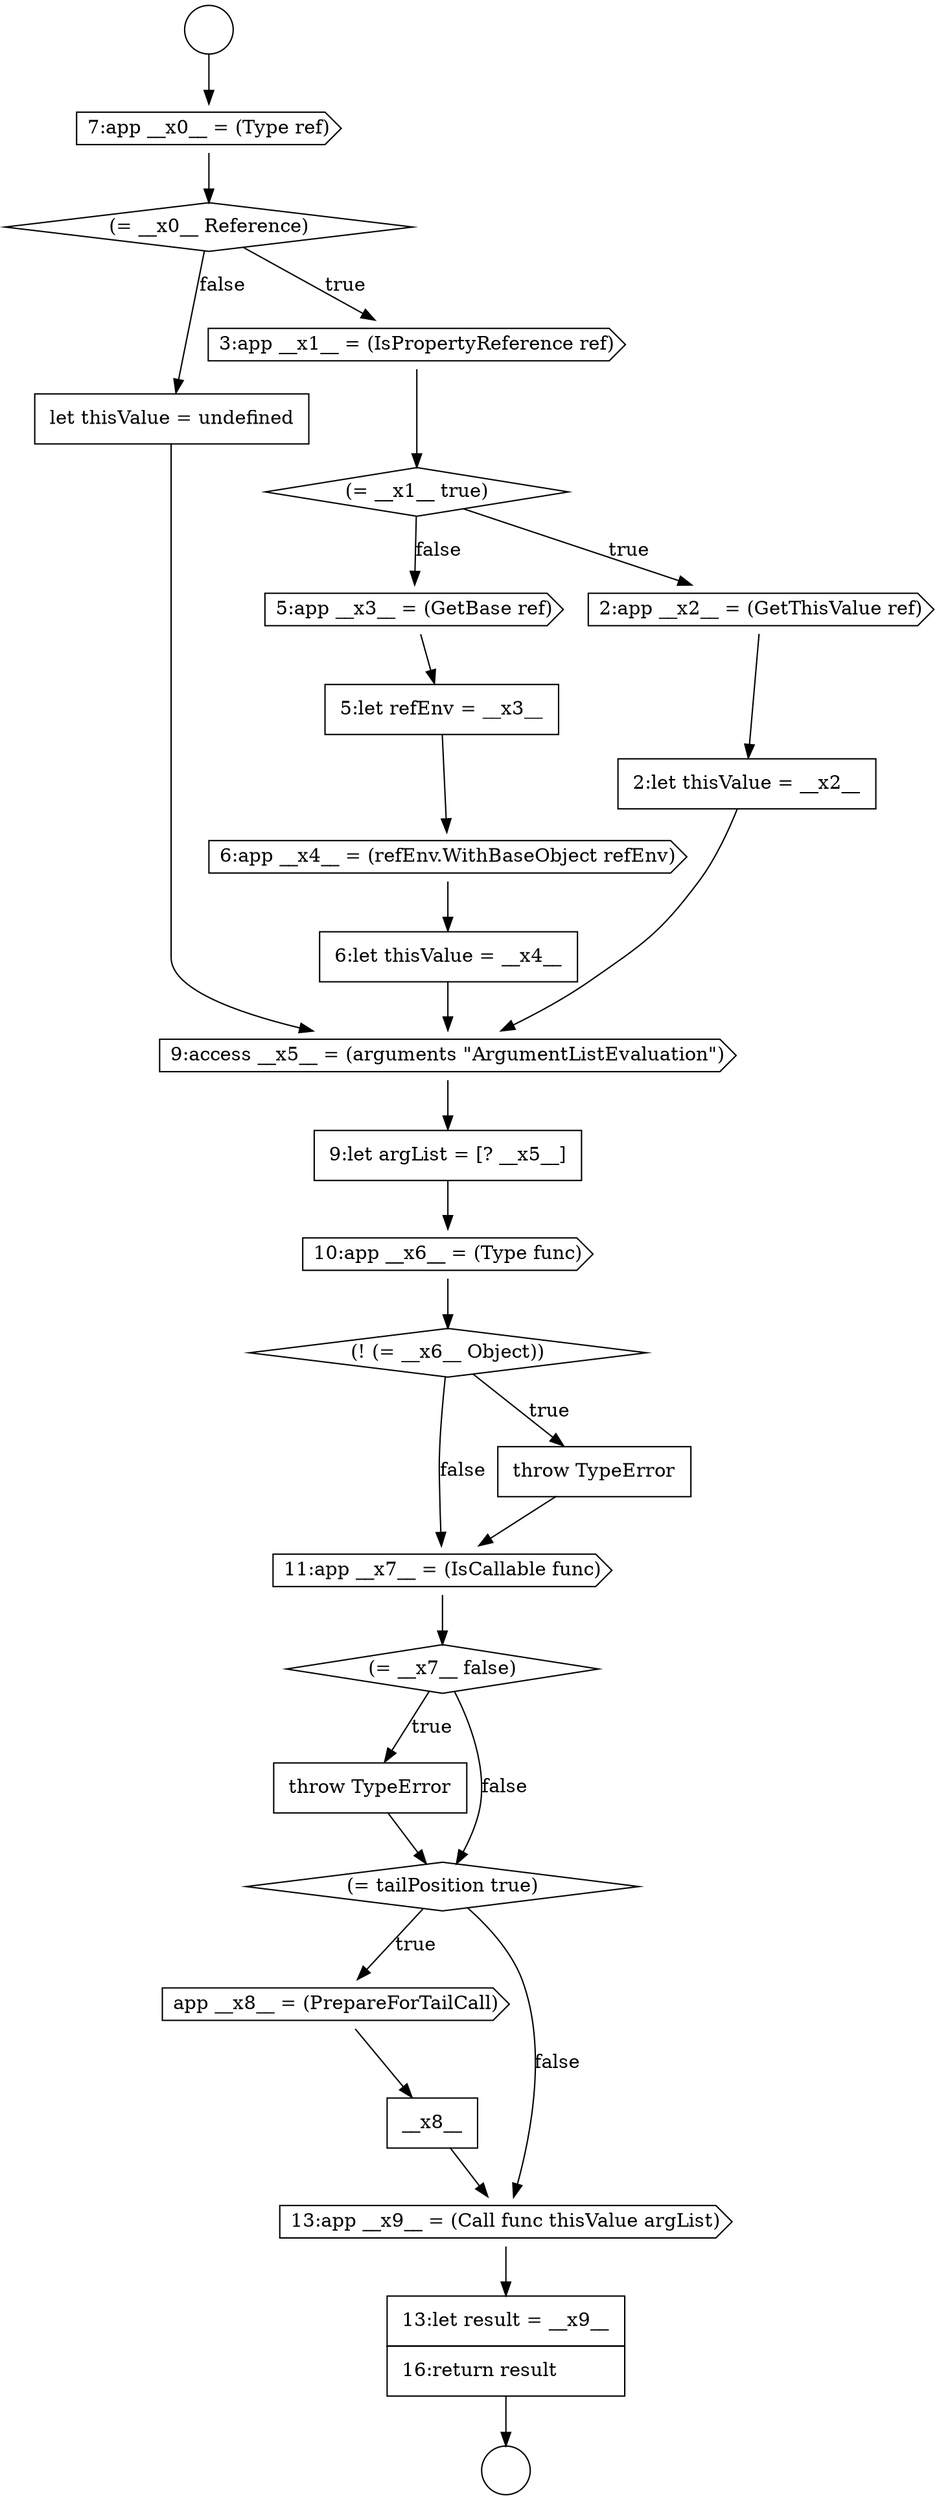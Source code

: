 digraph {
  node4665 [shape=none, margin=0, label=<<font color="black">
    <table border="0" cellborder="1" cellspacing="0" cellpadding="10">
      <tr><td align="left">let thisValue = undefined</td></tr>
    </table>
  </font>> color="black" fillcolor="white" style=filled]
  node4654 [shape=circle label=" " color="black" fillcolor="white" style=filled]
  node4660 [shape=none, margin=0, label=<<font color="black">
    <table border="0" cellborder="1" cellspacing="0" cellpadding="10">
      <tr><td align="left">2:let thisValue = __x2__</td></tr>
    </table>
  </font>> color="black" fillcolor="white" style=filled]
  node4661 [shape=cds, label=<<font color="black">5:app __x3__ = (GetBase ref)</font>> color="black" fillcolor="white" style=filled]
  node4668 [shape=cds, label=<<font color="black">10:app __x6__ = (Type func)</font>> color="black" fillcolor="white" style=filled]
  node4657 [shape=cds, label=<<font color="black">3:app __x1__ = (IsPropertyReference ref)</font>> color="black" fillcolor="white" style=filled]
  node4672 [shape=diamond, label=<<font color="black">(= __x7__ false)</font>> color="black" fillcolor="white" style=filled]
  node4667 [shape=none, margin=0, label=<<font color="black">
    <table border="0" cellborder="1" cellspacing="0" cellpadding="10">
      <tr><td align="left">9:let argList = [? __x5__]</td></tr>
    </table>
  </font>> color="black" fillcolor="white" style=filled]
  node4671 [shape=cds, label=<<font color="black">11:app __x7__ = (IsCallable func)</font>> color="black" fillcolor="white" style=filled]
  node4666 [shape=cds, label=<<font color="black">9:access __x5__ = (arguments &quot;ArgumentListEvaluation&quot;)</font>> color="black" fillcolor="white" style=filled]
  node4655 [shape=cds, label=<<font color="black">7:app __x0__ = (Type ref)</font>> color="black" fillcolor="white" style=filled]
  node4664 [shape=none, margin=0, label=<<font color="black">
    <table border="0" cellborder="1" cellspacing="0" cellpadding="10">
      <tr><td align="left">6:let thisValue = __x4__</td></tr>
    </table>
  </font>> color="black" fillcolor="white" style=filled]
  node4675 [shape=cds, label=<<font color="black">app __x8__ = (PrepareForTailCall)</font>> color="black" fillcolor="white" style=filled]
  node4669 [shape=diamond, label=<<font color="black">(! (= __x6__ Object))</font>> color="black" fillcolor="white" style=filled]
  node4676 [shape=none, margin=0, label=<<font color="black">
    <table border="0" cellborder="1" cellspacing="0" cellpadding="10">
      <tr><td align="left">__x8__</td></tr>
    </table>
  </font>> color="black" fillcolor="white" style=filled]
  node4653 [shape=circle label=" " color="black" fillcolor="white" style=filled]
  node4662 [shape=none, margin=0, label=<<font color="black">
    <table border="0" cellborder="1" cellspacing="0" cellpadding="10">
      <tr><td align="left">5:let refEnv = __x3__</td></tr>
    </table>
  </font>> color="black" fillcolor="white" style=filled]
  node4677 [shape=cds, label=<<font color="black">13:app __x9__ = (Call func thisValue argList)</font>> color="black" fillcolor="white" style=filled]
  node4658 [shape=diamond, label=<<font color="black">(= __x1__ true)</font>> color="black" fillcolor="white" style=filled]
  node4673 [shape=none, margin=0, label=<<font color="black">
    <table border="0" cellborder="1" cellspacing="0" cellpadding="10">
      <tr><td align="left">throw TypeError</td></tr>
    </table>
  </font>> color="black" fillcolor="white" style=filled]
  node4656 [shape=diamond, label=<<font color="black">(= __x0__ Reference)</font>> color="black" fillcolor="white" style=filled]
  node4678 [shape=none, margin=0, label=<<font color="black">
    <table border="0" cellborder="1" cellspacing="0" cellpadding="10">
      <tr><td align="left">13:let result = __x9__</td></tr>
      <tr><td align="left">16:return result</td></tr>
    </table>
  </font>> color="black" fillcolor="white" style=filled]
  node4670 [shape=none, margin=0, label=<<font color="black">
    <table border="0" cellborder="1" cellspacing="0" cellpadding="10">
      <tr><td align="left">throw TypeError</td></tr>
    </table>
  </font>> color="black" fillcolor="white" style=filled]
  node4663 [shape=cds, label=<<font color="black">6:app __x4__ = (refEnv.WithBaseObject refEnv)</font>> color="black" fillcolor="white" style=filled]
  node4659 [shape=cds, label=<<font color="black">2:app __x2__ = (GetThisValue ref)</font>> color="black" fillcolor="white" style=filled]
  node4674 [shape=diamond, label=<<font color="black">(= tailPosition true)</font>> color="black" fillcolor="white" style=filled]
  node4660 -> node4666 [ color="black"]
  node4665 -> node4666 [ color="black"]
  node4659 -> node4660 [ color="black"]
  node4662 -> node4663 [ color="black"]
  node4677 -> node4678 [ color="black"]
  node4661 -> node4662 [ color="black"]
  node4653 -> node4655 [ color="black"]
  node4663 -> node4664 [ color="black"]
  node4676 -> node4677 [ color="black"]
  node4669 -> node4670 [label=<<font color="black">true</font>> color="black"]
  node4669 -> node4671 [label=<<font color="black">false</font>> color="black"]
  node4664 -> node4666 [ color="black"]
  node4658 -> node4659 [label=<<font color="black">true</font>> color="black"]
  node4658 -> node4661 [label=<<font color="black">false</font>> color="black"]
  node4656 -> node4657 [label=<<font color="black">true</font>> color="black"]
  node4656 -> node4665 [label=<<font color="black">false</font>> color="black"]
  node4667 -> node4668 [ color="black"]
  node4671 -> node4672 [ color="black"]
  node4655 -> node4656 [ color="black"]
  node4672 -> node4673 [label=<<font color="black">true</font>> color="black"]
  node4672 -> node4674 [label=<<font color="black">false</font>> color="black"]
  node4668 -> node4669 [ color="black"]
  node4670 -> node4671 [ color="black"]
  node4678 -> node4654 [ color="black"]
  node4673 -> node4674 [ color="black"]
  node4675 -> node4676 [ color="black"]
  node4657 -> node4658 [ color="black"]
  node4674 -> node4675 [label=<<font color="black">true</font>> color="black"]
  node4674 -> node4677 [label=<<font color="black">false</font>> color="black"]
  node4666 -> node4667 [ color="black"]
}
